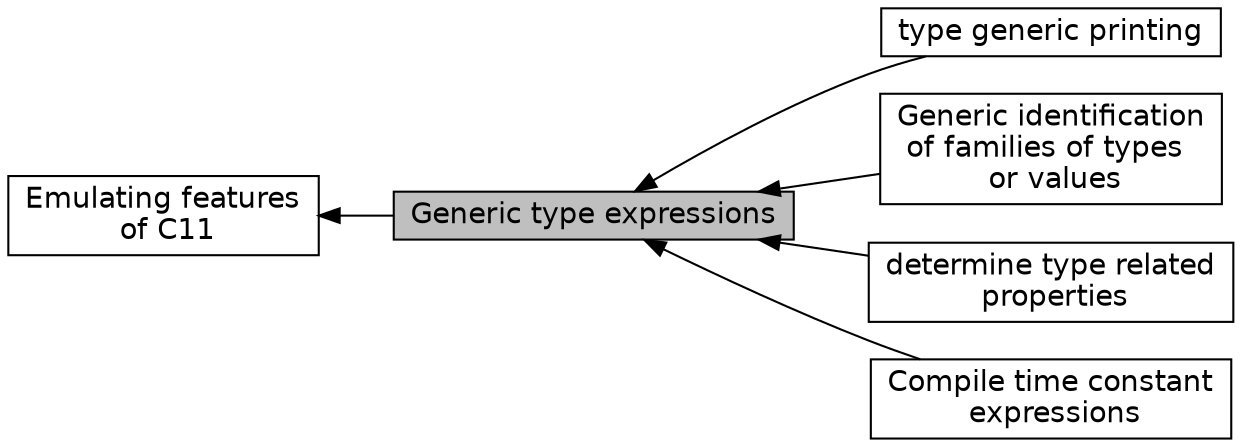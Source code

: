 digraph "Generic type expressions"
{
  edge [fontname="Helvetica",fontsize="14",labelfontname="Helvetica",labelfontsize="14"];
  node [fontname="Helvetica",fontsize="14",shape=box];
  rankdir=LR;
  Node5 [label="type generic printing",height=0.2,width=0.4,color="black", fillcolor="white", style="filled",URL="$group__tgprint.html",tooltip=" "];
  Node3 [label="Generic identification\l of families of types\l or values",height=0.2,width=0.4,color="black", fillcolor="white", style="filled",URL="$group__C11__types.html",tooltip=" "];
  Node4 [label="determine type related\l properties",height=0.2,width=0.4,color="black", fillcolor="white", style="filled",URL="$group__qualifiers.html",tooltip=" "];
  Node6 [label="Compile time constant\l expressions",height=0.2,width=0.4,color="black", fillcolor="white", style="filled",URL="$group__constexpr.html",tooltip=" "];
  Node1 [label="Generic type expressions",height=0.2,width=0.4,color="black", fillcolor="grey75", style="filled", fontcolor="black",tooltip=" "];
  Node2 [label="Emulating features\l of C11",height=0.2,width=0.4,color="black", fillcolor="white", style="filled",URL="$group__C11.html",tooltip=" "];
  Node2->Node1 [shape=plaintext, dir="back", style="solid"];
  Node1->Node3 [shape=plaintext, dir="back", style="solid"];
  Node1->Node4 [shape=plaintext, dir="back", style="solid"];
  Node1->Node5 [shape=plaintext, dir="back", style="solid"];
  Node1->Node6 [shape=plaintext, dir="back", style="solid"];
}
